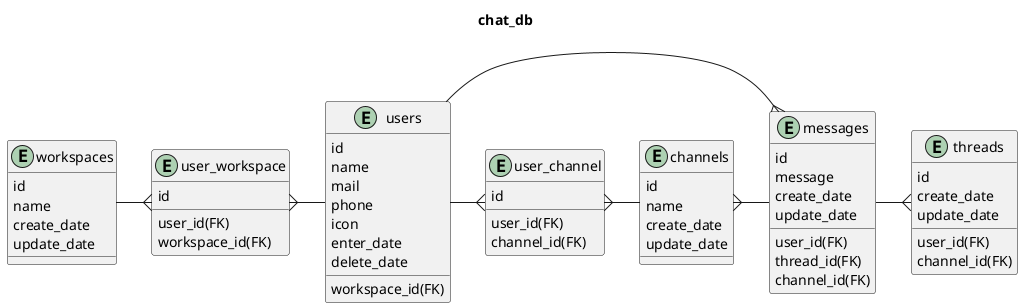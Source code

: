 @startuml
title chat_db
entity users {
  id
  name
  mail
  phone
  icon
  workspace_id(FK)
  enter_date
  delete_date
}

entity messages {
  id
  user_id(FK)
  message
  create_date
  update_date
  thread_id(FK)
  channel_id(FK)
}

entity channels {
  id
  name
  create_date
  update_date
}

entity threads {
  id
  user_id(FK)
  channel_id(FK)
  create_date
  update_date
}

entity user_channel {
  id
  user_id(FK)
  channel_id(FK)
}

entity workspaces {
  id
  name
  create_date
  update_date
}

entity user_workspace {
  id
  user_id(FK)
  workspace_id(FK)
}

users -{ user_channel
user_channel }- channels
users -{ messages
user_workspace }- users
workspaces -{ user_workspace
messages -{ threads
channels }-  messages
@enduml
